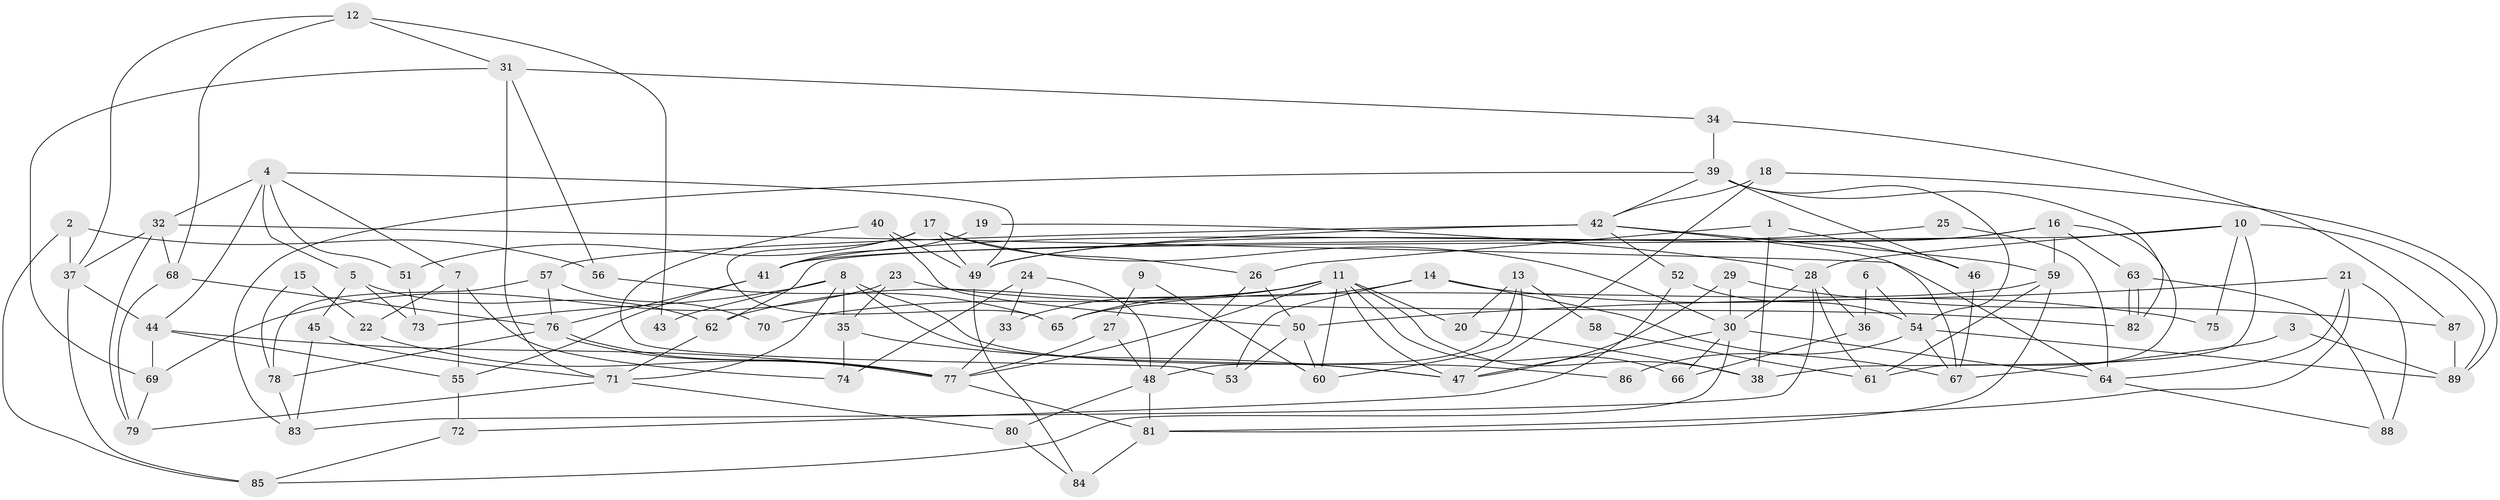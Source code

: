 // coarse degree distribution, {8: 0.015873015873015872, 7: 0.07936507936507936, 9: 0.047619047619047616, 4: 0.19047619047619047, 6: 0.07936507936507936, 5: 0.1746031746031746, 3: 0.23809523809523808, 2: 0.15873015873015872, 10: 0.015873015873015872}
// Generated by graph-tools (version 1.1) at 2025/50/03/04/25 22:50:58]
// undirected, 89 vertices, 178 edges
graph export_dot {
  node [color=gray90,style=filled];
  1;
  2;
  3;
  4;
  5;
  6;
  7;
  8;
  9;
  10;
  11;
  12;
  13;
  14;
  15;
  16;
  17;
  18;
  19;
  20;
  21;
  22;
  23;
  24;
  25;
  26;
  27;
  28;
  29;
  30;
  31;
  32;
  33;
  34;
  35;
  36;
  37;
  38;
  39;
  40;
  41;
  42;
  43;
  44;
  45;
  46;
  47;
  48;
  49;
  50;
  51;
  52;
  53;
  54;
  55;
  56;
  57;
  58;
  59;
  60;
  61;
  62;
  63;
  64;
  65;
  66;
  67;
  68;
  69;
  70;
  71;
  72;
  73;
  74;
  75;
  76;
  77;
  78;
  79;
  80;
  81;
  82;
  83;
  84;
  85;
  86;
  87;
  88;
  89;
  1 -- 38;
  1 -- 26;
  1 -- 46;
  2 -- 56;
  2 -- 37;
  2 -- 85;
  3 -- 67;
  3 -- 89;
  4 -- 44;
  4 -- 49;
  4 -- 5;
  4 -- 7;
  4 -- 32;
  4 -- 51;
  5 -- 45;
  5 -- 62;
  5 -- 73;
  6 -- 36;
  6 -- 54;
  7 -- 55;
  7 -- 22;
  7 -- 74;
  8 -- 71;
  8 -- 35;
  8 -- 43;
  8 -- 47;
  8 -- 73;
  8 -- 86;
  9 -- 60;
  9 -- 27;
  10 -- 62;
  10 -- 28;
  10 -- 38;
  10 -- 75;
  10 -- 89;
  11 -- 47;
  11 -- 62;
  11 -- 20;
  11 -- 33;
  11 -- 38;
  11 -- 60;
  11 -- 66;
  11 -- 70;
  11 -- 77;
  12 -- 37;
  12 -- 68;
  12 -- 31;
  12 -- 43;
  13 -- 20;
  13 -- 60;
  13 -- 48;
  13 -- 58;
  14 -- 53;
  14 -- 65;
  14 -- 67;
  14 -- 75;
  15 -- 78;
  15 -- 22;
  16 -- 59;
  16 -- 61;
  16 -- 41;
  16 -- 49;
  16 -- 63;
  17 -- 30;
  17 -- 51;
  17 -- 26;
  17 -- 49;
  17 -- 65;
  18 -- 47;
  18 -- 42;
  18 -- 89;
  19 -- 41;
  19 -- 28;
  20 -- 38;
  21 -- 81;
  21 -- 64;
  21 -- 50;
  21 -- 88;
  22 -- 77;
  23 -- 69;
  23 -- 82;
  23 -- 35;
  24 -- 33;
  24 -- 48;
  24 -- 74;
  25 -- 41;
  25 -- 64;
  26 -- 48;
  26 -- 50;
  27 -- 77;
  27 -- 48;
  28 -- 83;
  28 -- 30;
  28 -- 36;
  28 -- 61;
  29 -- 30;
  29 -- 47;
  29 -- 87;
  30 -- 47;
  30 -- 64;
  30 -- 66;
  30 -- 85;
  31 -- 34;
  31 -- 56;
  31 -- 69;
  31 -- 71;
  32 -- 68;
  32 -- 37;
  32 -- 64;
  32 -- 79;
  33 -- 77;
  34 -- 87;
  34 -- 39;
  35 -- 74;
  35 -- 47;
  36 -- 66;
  37 -- 85;
  37 -- 44;
  39 -- 54;
  39 -- 42;
  39 -- 46;
  39 -- 82;
  39 -- 83;
  40 -- 50;
  40 -- 49;
  40 -- 53;
  41 -- 55;
  41 -- 76;
  42 -- 49;
  42 -- 67;
  42 -- 52;
  42 -- 57;
  42 -- 59;
  44 -- 77;
  44 -- 55;
  44 -- 69;
  45 -- 71;
  45 -- 83;
  46 -- 67;
  48 -- 80;
  48 -- 81;
  49 -- 84;
  50 -- 53;
  50 -- 60;
  51 -- 73;
  52 -- 54;
  52 -- 72;
  54 -- 67;
  54 -- 89;
  54 -- 86;
  55 -- 72;
  56 -- 65;
  57 -- 76;
  57 -- 70;
  57 -- 78;
  58 -- 61;
  59 -- 81;
  59 -- 61;
  59 -- 65;
  62 -- 71;
  63 -- 82;
  63 -- 82;
  63 -- 88;
  64 -- 88;
  68 -- 79;
  68 -- 76;
  69 -- 79;
  71 -- 79;
  71 -- 80;
  72 -- 85;
  76 -- 77;
  76 -- 77;
  76 -- 78;
  77 -- 81;
  78 -- 83;
  80 -- 84;
  81 -- 84;
  87 -- 89;
}
